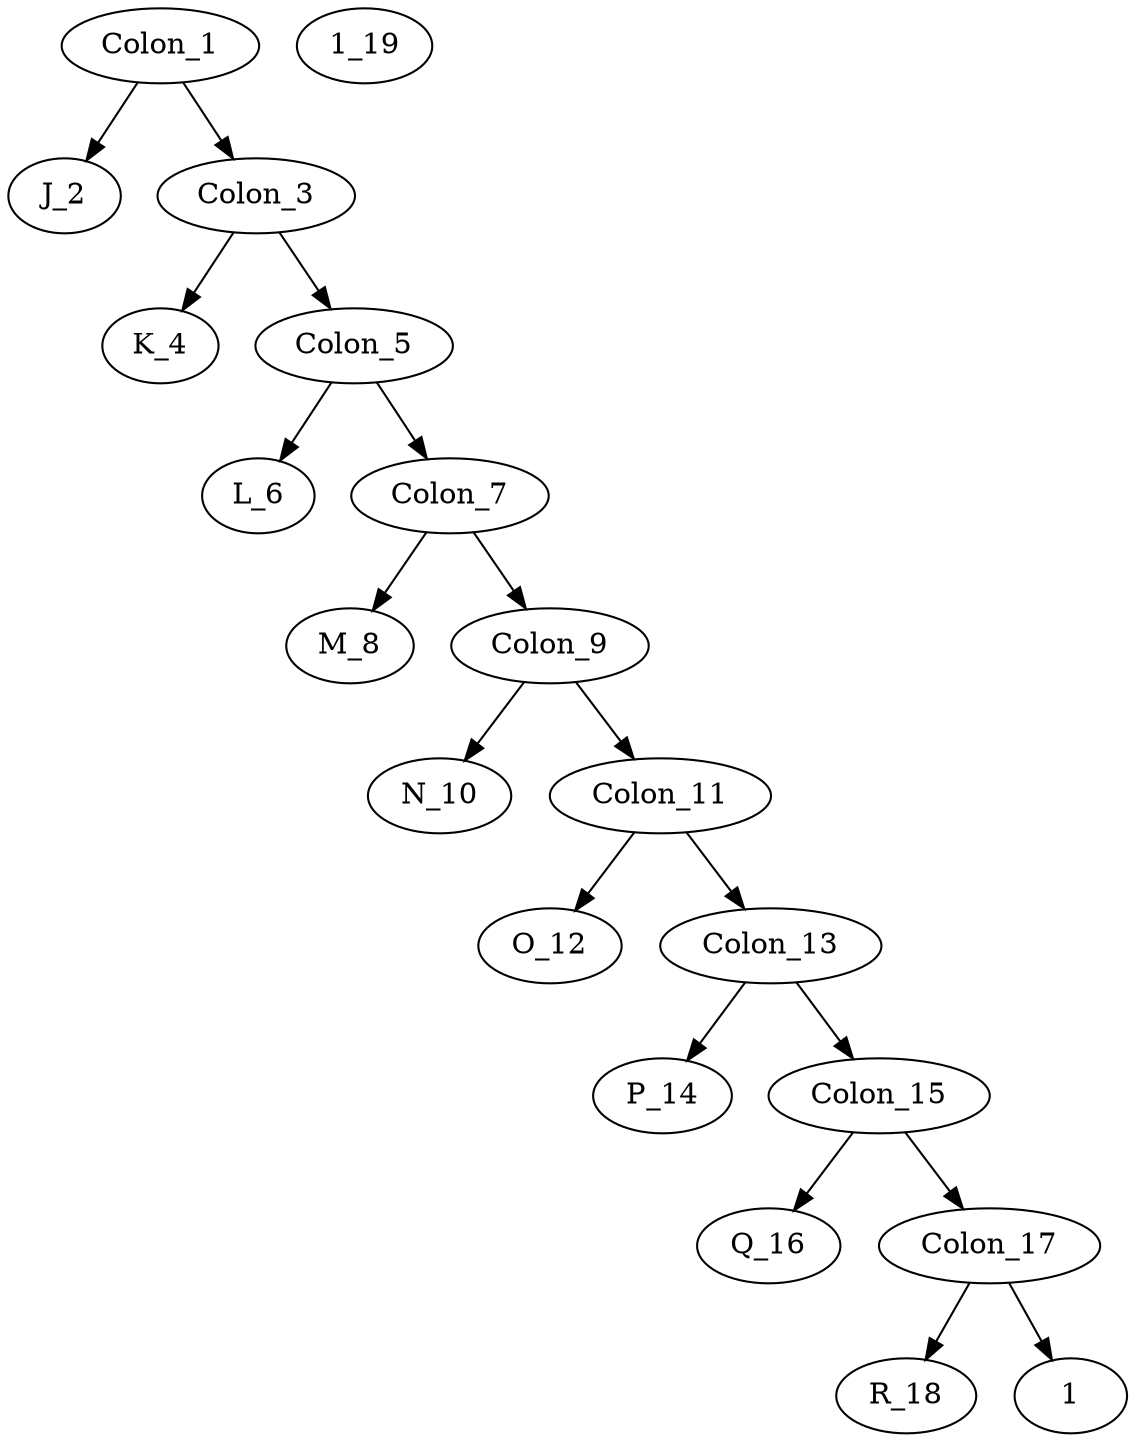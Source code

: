 digraph G {
Colon_1 [label="Colon_1"];
Colon_1 -> J_2;
J_2 [label="J_2"];
Colon_1 -> Colon_3;
Colon_3 [label="Colon_3"];
Colon_3 -> K_4;
K_4 [label="K_4"];
Colon_3 -> Colon_5;
Colon_5 [label="Colon_5"];
Colon_5 -> L_6;
L_6 [label="L_6"];
Colon_5 -> Colon_7;
Colon_7 [label="Colon_7"];
Colon_7 -> M_8;
M_8 [label="M_8"];
Colon_7 -> Colon_9;
Colon_9 [label="Colon_9"];
Colon_9 -> N_10;
N_10 [label="N_10"];
Colon_9 -> Colon_11;
Colon_11 [label="Colon_11"];
Colon_11 -> O_12;
O_12 [label="O_12"];
Colon_11 -> Colon_13;
Colon_13 [label="Colon_13"];
Colon_13 -> P_14;
P_14 [label="P_14"];
Colon_13 -> Colon_15;
Colon_15 [label="Colon_15"];
Colon_15 -> Q_16;
Q_16 [label="Q_16"];
Colon_15 -> Colon_17;
Colon_17 [label="Colon_17"];
Colon_17 -> R_18;
R_18 [label="R_18"];
Colon_17 -> 1_19;
1_19 [label="1_19"];
}
